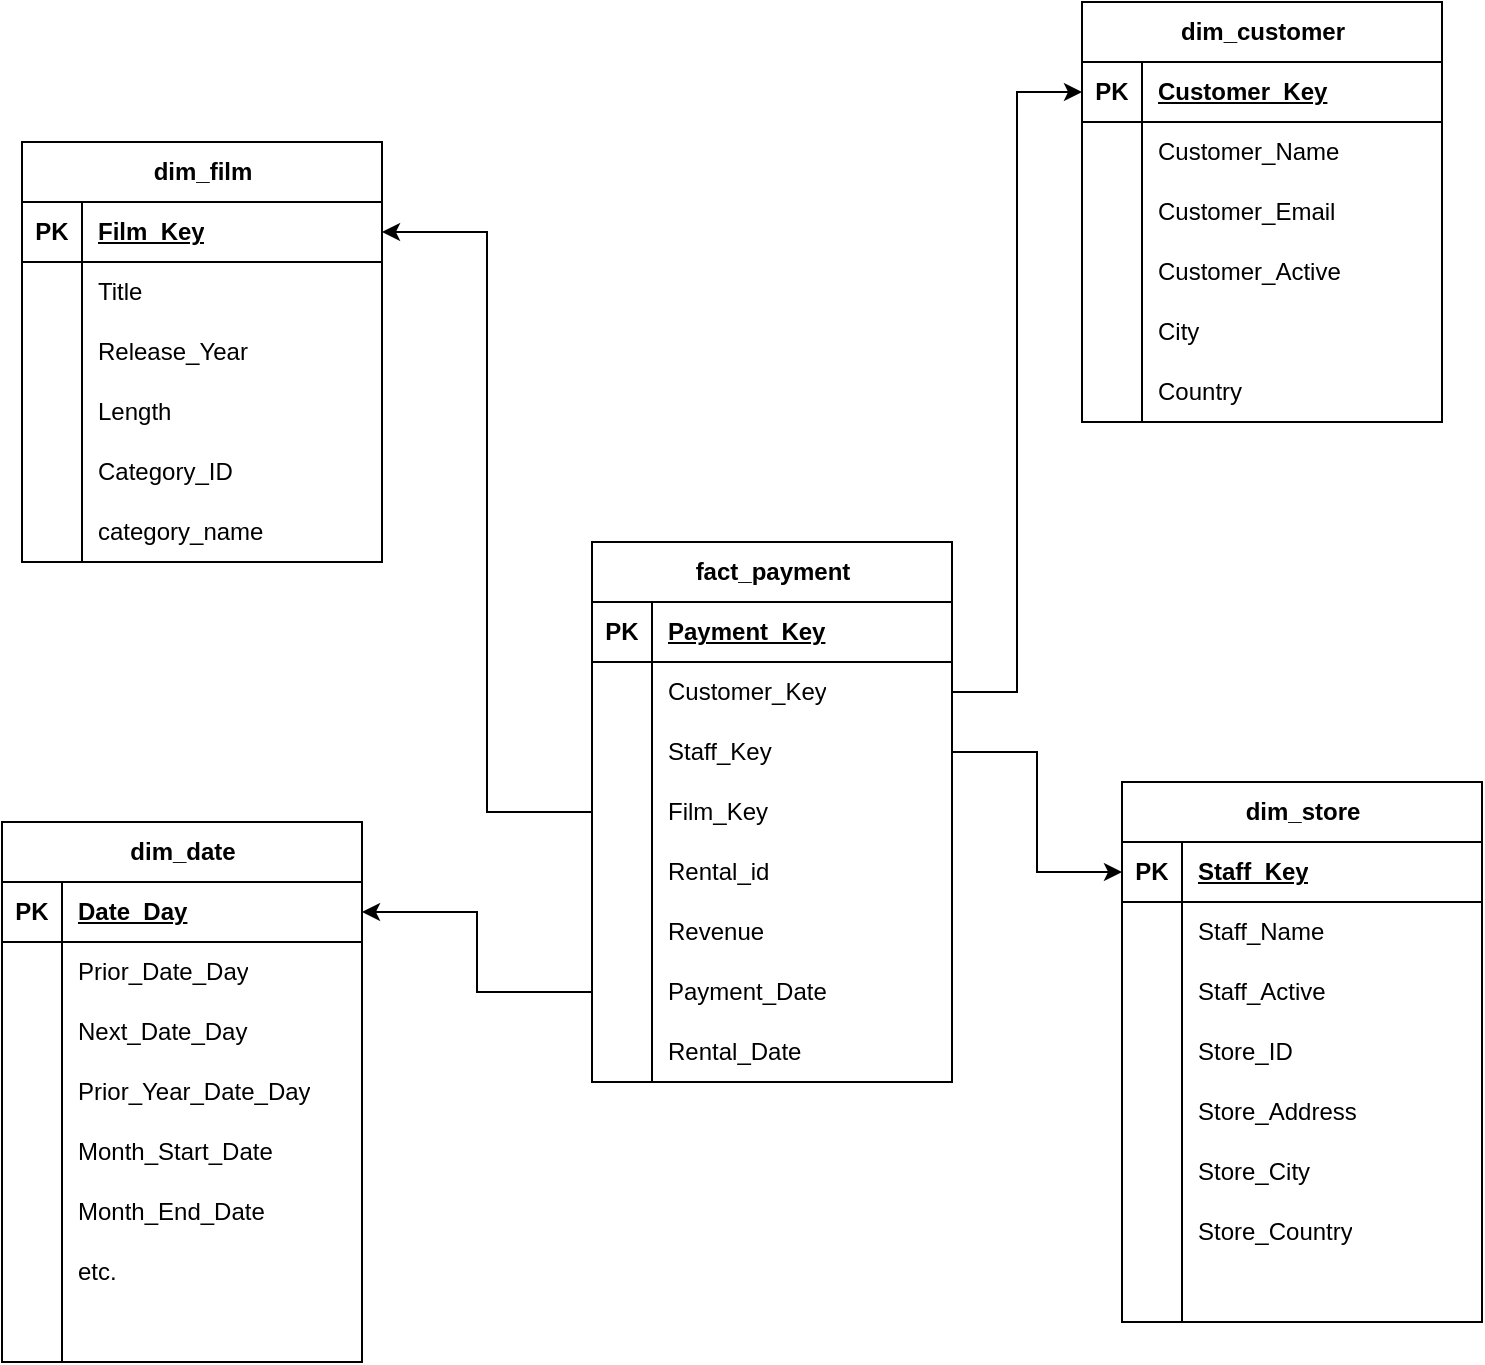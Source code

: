 <mxfile version="24.8.6">
  <diagram name="Page-1" id="2LpOvpXbAjsGRUGgtBbf">
    <mxGraphModel dx="786" dy="501" grid="1" gridSize="10" guides="1" tooltips="1" connect="1" arrows="1" fold="1" page="1" pageScale="1" pageWidth="1169" pageHeight="1654" math="0" shadow="0">
      <root>
        <mxCell id="0" />
        <mxCell id="1" parent="0" />
        <mxCell id="R_83qAhVYGT_wHo8-JZj-1" value="fact_payment" style="shape=table;startSize=30;container=1;collapsible=1;childLayout=tableLayout;fixedRows=1;rowLines=0;fontStyle=1;align=center;resizeLast=1;html=1;" parent="1" vertex="1">
          <mxGeometry x="335" y="300" width="180" height="270" as="geometry" />
        </mxCell>
        <mxCell id="R_83qAhVYGT_wHo8-JZj-2" value="" style="shape=tableRow;horizontal=0;startSize=0;swimlaneHead=0;swimlaneBody=0;fillColor=none;collapsible=0;dropTarget=0;points=[[0,0.5],[1,0.5]];portConstraint=eastwest;top=0;left=0;right=0;bottom=1;" parent="R_83qAhVYGT_wHo8-JZj-1" vertex="1">
          <mxGeometry y="30" width="180" height="30" as="geometry" />
        </mxCell>
        <mxCell id="R_83qAhVYGT_wHo8-JZj-3" value="PK" style="shape=partialRectangle;connectable=0;fillColor=none;top=0;left=0;bottom=0;right=0;fontStyle=1;overflow=hidden;whiteSpace=wrap;html=1;" parent="R_83qAhVYGT_wHo8-JZj-2" vertex="1">
          <mxGeometry width="30" height="30" as="geometry">
            <mxRectangle width="30" height="30" as="alternateBounds" />
          </mxGeometry>
        </mxCell>
        <mxCell id="R_83qAhVYGT_wHo8-JZj-4" value="Payment_Key" style="shape=partialRectangle;connectable=0;fillColor=none;top=0;left=0;bottom=0;right=0;align=left;spacingLeft=6;fontStyle=5;overflow=hidden;whiteSpace=wrap;html=1;" parent="R_83qAhVYGT_wHo8-JZj-2" vertex="1">
          <mxGeometry x="30" width="150" height="30" as="geometry">
            <mxRectangle width="150" height="30" as="alternateBounds" />
          </mxGeometry>
        </mxCell>
        <mxCell id="R_83qAhVYGT_wHo8-JZj-5" value="" style="shape=tableRow;horizontal=0;startSize=0;swimlaneHead=0;swimlaneBody=0;fillColor=none;collapsible=0;dropTarget=0;points=[[0,0.5],[1,0.5]];portConstraint=eastwest;top=0;left=0;right=0;bottom=0;" parent="R_83qAhVYGT_wHo8-JZj-1" vertex="1">
          <mxGeometry y="60" width="180" height="30" as="geometry" />
        </mxCell>
        <mxCell id="R_83qAhVYGT_wHo8-JZj-6" value="" style="shape=partialRectangle;connectable=0;fillColor=none;top=0;left=0;bottom=0;right=0;editable=1;overflow=hidden;whiteSpace=wrap;html=1;" parent="R_83qAhVYGT_wHo8-JZj-5" vertex="1">
          <mxGeometry width="30" height="30" as="geometry">
            <mxRectangle width="30" height="30" as="alternateBounds" />
          </mxGeometry>
        </mxCell>
        <mxCell id="R_83qAhVYGT_wHo8-JZj-7" value="Customer_Key" style="shape=partialRectangle;connectable=0;fillColor=none;top=0;left=0;bottom=0;right=0;align=left;spacingLeft=6;overflow=hidden;whiteSpace=wrap;html=1;" parent="R_83qAhVYGT_wHo8-JZj-5" vertex="1">
          <mxGeometry x="30" width="150" height="30" as="geometry">
            <mxRectangle width="150" height="30" as="alternateBounds" />
          </mxGeometry>
        </mxCell>
        <mxCell id="R_83qAhVYGT_wHo8-JZj-8" value="" style="shape=tableRow;horizontal=0;startSize=0;swimlaneHead=0;swimlaneBody=0;fillColor=none;collapsible=0;dropTarget=0;points=[[0,0.5],[1,0.5]];portConstraint=eastwest;top=0;left=0;right=0;bottom=0;" parent="R_83qAhVYGT_wHo8-JZj-1" vertex="1">
          <mxGeometry y="90" width="180" height="30" as="geometry" />
        </mxCell>
        <mxCell id="R_83qAhVYGT_wHo8-JZj-9" value="" style="shape=partialRectangle;connectable=0;fillColor=none;top=0;left=0;bottom=0;right=0;editable=1;overflow=hidden;whiteSpace=wrap;html=1;" parent="R_83qAhVYGT_wHo8-JZj-8" vertex="1">
          <mxGeometry width="30" height="30" as="geometry">
            <mxRectangle width="30" height="30" as="alternateBounds" />
          </mxGeometry>
        </mxCell>
        <mxCell id="R_83qAhVYGT_wHo8-JZj-10" value="Staff_Key" style="shape=partialRectangle;connectable=0;fillColor=none;top=0;left=0;bottom=0;right=0;align=left;spacingLeft=6;overflow=hidden;whiteSpace=wrap;html=1;" parent="R_83qAhVYGT_wHo8-JZj-8" vertex="1">
          <mxGeometry x="30" width="150" height="30" as="geometry">
            <mxRectangle width="150" height="30" as="alternateBounds" />
          </mxGeometry>
        </mxCell>
        <mxCell id="R_83qAhVYGT_wHo8-JZj-11" value="" style="shape=tableRow;horizontal=0;startSize=0;swimlaneHead=0;swimlaneBody=0;fillColor=none;collapsible=0;dropTarget=0;points=[[0,0.5],[1,0.5]];portConstraint=eastwest;top=0;left=0;right=0;bottom=0;" parent="R_83qAhVYGT_wHo8-JZj-1" vertex="1">
          <mxGeometry y="120" width="180" height="30" as="geometry" />
        </mxCell>
        <mxCell id="R_83qAhVYGT_wHo8-JZj-12" value="" style="shape=partialRectangle;connectable=0;fillColor=none;top=0;left=0;bottom=0;right=0;editable=1;overflow=hidden;whiteSpace=wrap;html=1;" parent="R_83qAhVYGT_wHo8-JZj-11" vertex="1">
          <mxGeometry width="30" height="30" as="geometry">
            <mxRectangle width="30" height="30" as="alternateBounds" />
          </mxGeometry>
        </mxCell>
        <mxCell id="R_83qAhVYGT_wHo8-JZj-13" value="Film_Key" style="shape=partialRectangle;connectable=0;fillColor=none;top=0;left=0;bottom=0;right=0;align=left;spacingLeft=6;overflow=hidden;whiteSpace=wrap;html=1;" parent="R_83qAhVYGT_wHo8-JZj-11" vertex="1">
          <mxGeometry x="30" width="150" height="30" as="geometry">
            <mxRectangle width="150" height="30" as="alternateBounds" />
          </mxGeometry>
        </mxCell>
        <mxCell id="R_83qAhVYGT_wHo8-JZj-27" style="shape=tableRow;horizontal=0;startSize=0;swimlaneHead=0;swimlaneBody=0;fillColor=none;collapsible=0;dropTarget=0;points=[[0,0.5],[1,0.5]];portConstraint=eastwest;top=0;left=0;right=0;bottom=0;" parent="R_83qAhVYGT_wHo8-JZj-1" vertex="1">
          <mxGeometry y="150" width="180" height="30" as="geometry" />
        </mxCell>
        <mxCell id="R_83qAhVYGT_wHo8-JZj-28" style="shape=partialRectangle;connectable=0;fillColor=none;top=0;left=0;bottom=0;right=0;editable=1;overflow=hidden;whiteSpace=wrap;html=1;" parent="R_83qAhVYGT_wHo8-JZj-27" vertex="1">
          <mxGeometry width="30" height="30" as="geometry">
            <mxRectangle width="30" height="30" as="alternateBounds" />
          </mxGeometry>
        </mxCell>
        <mxCell id="R_83qAhVYGT_wHo8-JZj-29" value="Rental_id" style="shape=partialRectangle;connectable=0;fillColor=none;top=0;left=0;bottom=0;right=0;align=left;spacingLeft=6;overflow=hidden;whiteSpace=wrap;html=1;" parent="R_83qAhVYGT_wHo8-JZj-27" vertex="1">
          <mxGeometry x="30" width="150" height="30" as="geometry">
            <mxRectangle width="150" height="30" as="alternateBounds" />
          </mxGeometry>
        </mxCell>
        <mxCell id="R_83qAhVYGT_wHo8-JZj-24" style="shape=tableRow;horizontal=0;startSize=0;swimlaneHead=0;swimlaneBody=0;fillColor=none;collapsible=0;dropTarget=0;points=[[0,0.5],[1,0.5]];portConstraint=eastwest;top=0;left=0;right=0;bottom=0;" parent="R_83qAhVYGT_wHo8-JZj-1" vertex="1">
          <mxGeometry y="180" width="180" height="30" as="geometry" />
        </mxCell>
        <mxCell id="R_83qAhVYGT_wHo8-JZj-25" style="shape=partialRectangle;connectable=0;fillColor=none;top=0;left=0;bottom=0;right=0;editable=1;overflow=hidden;whiteSpace=wrap;html=1;" parent="R_83qAhVYGT_wHo8-JZj-24" vertex="1">
          <mxGeometry width="30" height="30" as="geometry">
            <mxRectangle width="30" height="30" as="alternateBounds" />
          </mxGeometry>
        </mxCell>
        <mxCell id="R_83qAhVYGT_wHo8-JZj-26" value="Revenue" style="shape=partialRectangle;connectable=0;fillColor=none;top=0;left=0;bottom=0;right=0;align=left;spacingLeft=6;overflow=hidden;whiteSpace=wrap;html=1;" parent="R_83qAhVYGT_wHo8-JZj-24" vertex="1">
          <mxGeometry x="30" width="150" height="30" as="geometry">
            <mxRectangle width="150" height="30" as="alternateBounds" />
          </mxGeometry>
        </mxCell>
        <mxCell id="R_83qAhVYGT_wHo8-JZj-21" style="shape=tableRow;horizontal=0;startSize=0;swimlaneHead=0;swimlaneBody=0;fillColor=none;collapsible=0;dropTarget=0;points=[[0,0.5],[1,0.5]];portConstraint=eastwest;top=0;left=0;right=0;bottom=0;" parent="R_83qAhVYGT_wHo8-JZj-1" vertex="1">
          <mxGeometry y="210" width="180" height="30" as="geometry" />
        </mxCell>
        <mxCell id="R_83qAhVYGT_wHo8-JZj-22" style="shape=partialRectangle;connectable=0;fillColor=none;top=0;left=0;bottom=0;right=0;editable=1;overflow=hidden;whiteSpace=wrap;html=1;" parent="R_83qAhVYGT_wHo8-JZj-21" vertex="1">
          <mxGeometry width="30" height="30" as="geometry">
            <mxRectangle width="30" height="30" as="alternateBounds" />
          </mxGeometry>
        </mxCell>
        <mxCell id="R_83qAhVYGT_wHo8-JZj-23" value="Payment_Date" style="shape=partialRectangle;connectable=0;fillColor=none;top=0;left=0;bottom=0;right=0;align=left;spacingLeft=6;overflow=hidden;whiteSpace=wrap;html=1;" parent="R_83qAhVYGT_wHo8-JZj-21" vertex="1">
          <mxGeometry x="30" width="150" height="30" as="geometry">
            <mxRectangle width="150" height="30" as="alternateBounds" />
          </mxGeometry>
        </mxCell>
        <mxCell id="R_83qAhVYGT_wHo8-JZj-18" style="shape=tableRow;horizontal=0;startSize=0;swimlaneHead=0;swimlaneBody=0;fillColor=none;collapsible=0;dropTarget=0;points=[[0,0.5],[1,0.5]];portConstraint=eastwest;top=0;left=0;right=0;bottom=0;" parent="R_83qAhVYGT_wHo8-JZj-1" vertex="1">
          <mxGeometry y="240" width="180" height="30" as="geometry" />
        </mxCell>
        <mxCell id="R_83qAhVYGT_wHo8-JZj-19" style="shape=partialRectangle;connectable=0;fillColor=none;top=0;left=0;bottom=0;right=0;editable=1;overflow=hidden;whiteSpace=wrap;html=1;" parent="R_83qAhVYGT_wHo8-JZj-18" vertex="1">
          <mxGeometry width="30" height="30" as="geometry">
            <mxRectangle width="30" height="30" as="alternateBounds" />
          </mxGeometry>
        </mxCell>
        <mxCell id="R_83qAhVYGT_wHo8-JZj-20" value="Rental_Date" style="shape=partialRectangle;connectable=0;fillColor=none;top=0;left=0;bottom=0;right=0;align=left;spacingLeft=6;overflow=hidden;whiteSpace=wrap;html=1;" parent="R_83qAhVYGT_wHo8-JZj-18" vertex="1">
          <mxGeometry x="30" width="150" height="30" as="geometry">
            <mxRectangle width="150" height="30" as="alternateBounds" />
          </mxGeometry>
        </mxCell>
        <mxCell id="R_83qAhVYGT_wHo8-JZj-30" value="dim_film" style="shape=table;startSize=30;container=1;collapsible=1;childLayout=tableLayout;fixedRows=1;rowLines=0;fontStyle=1;align=center;resizeLast=1;html=1;" parent="1" vertex="1">
          <mxGeometry x="50" y="100" width="180" height="210" as="geometry" />
        </mxCell>
        <mxCell id="R_83qAhVYGT_wHo8-JZj-31" value="" style="shape=tableRow;horizontal=0;startSize=0;swimlaneHead=0;swimlaneBody=0;fillColor=none;collapsible=0;dropTarget=0;points=[[0,0.5],[1,0.5]];portConstraint=eastwest;top=0;left=0;right=0;bottom=1;" parent="R_83qAhVYGT_wHo8-JZj-30" vertex="1">
          <mxGeometry y="30" width="180" height="30" as="geometry" />
        </mxCell>
        <mxCell id="R_83qAhVYGT_wHo8-JZj-32" value="PK" style="shape=partialRectangle;connectable=0;fillColor=none;top=0;left=0;bottom=0;right=0;fontStyle=1;overflow=hidden;whiteSpace=wrap;html=1;" parent="R_83qAhVYGT_wHo8-JZj-31" vertex="1">
          <mxGeometry width="30" height="30" as="geometry">
            <mxRectangle width="30" height="30" as="alternateBounds" />
          </mxGeometry>
        </mxCell>
        <mxCell id="R_83qAhVYGT_wHo8-JZj-33" value="Film_Key" style="shape=partialRectangle;connectable=0;fillColor=none;top=0;left=0;bottom=0;right=0;align=left;spacingLeft=6;fontStyle=5;overflow=hidden;whiteSpace=wrap;html=1;" parent="R_83qAhVYGT_wHo8-JZj-31" vertex="1">
          <mxGeometry x="30" width="150" height="30" as="geometry">
            <mxRectangle width="150" height="30" as="alternateBounds" />
          </mxGeometry>
        </mxCell>
        <mxCell id="R_83qAhVYGT_wHo8-JZj-34" value="" style="shape=tableRow;horizontal=0;startSize=0;swimlaneHead=0;swimlaneBody=0;fillColor=none;collapsible=0;dropTarget=0;points=[[0,0.5],[1,0.5]];portConstraint=eastwest;top=0;left=0;right=0;bottom=0;" parent="R_83qAhVYGT_wHo8-JZj-30" vertex="1">
          <mxGeometry y="60" width="180" height="30" as="geometry" />
        </mxCell>
        <mxCell id="R_83qAhVYGT_wHo8-JZj-35" value="" style="shape=partialRectangle;connectable=0;fillColor=none;top=0;left=0;bottom=0;right=0;editable=1;overflow=hidden;whiteSpace=wrap;html=1;" parent="R_83qAhVYGT_wHo8-JZj-34" vertex="1">
          <mxGeometry width="30" height="30" as="geometry">
            <mxRectangle width="30" height="30" as="alternateBounds" />
          </mxGeometry>
        </mxCell>
        <mxCell id="R_83qAhVYGT_wHo8-JZj-36" value="Title" style="shape=partialRectangle;connectable=0;fillColor=none;top=0;left=0;bottom=0;right=0;align=left;spacingLeft=6;overflow=hidden;whiteSpace=wrap;html=1;" parent="R_83qAhVYGT_wHo8-JZj-34" vertex="1">
          <mxGeometry x="30" width="150" height="30" as="geometry">
            <mxRectangle width="150" height="30" as="alternateBounds" />
          </mxGeometry>
        </mxCell>
        <mxCell id="R_83qAhVYGT_wHo8-JZj-37" value="" style="shape=tableRow;horizontal=0;startSize=0;swimlaneHead=0;swimlaneBody=0;fillColor=none;collapsible=0;dropTarget=0;points=[[0,0.5],[1,0.5]];portConstraint=eastwest;top=0;left=0;right=0;bottom=0;" parent="R_83qAhVYGT_wHo8-JZj-30" vertex="1">
          <mxGeometry y="90" width="180" height="30" as="geometry" />
        </mxCell>
        <mxCell id="R_83qAhVYGT_wHo8-JZj-38" value="" style="shape=partialRectangle;connectable=0;fillColor=none;top=0;left=0;bottom=0;right=0;editable=1;overflow=hidden;whiteSpace=wrap;html=1;" parent="R_83qAhVYGT_wHo8-JZj-37" vertex="1">
          <mxGeometry width="30" height="30" as="geometry">
            <mxRectangle width="30" height="30" as="alternateBounds" />
          </mxGeometry>
        </mxCell>
        <mxCell id="R_83qAhVYGT_wHo8-JZj-39" value="Release_Year" style="shape=partialRectangle;connectable=0;fillColor=none;top=0;left=0;bottom=0;right=0;align=left;spacingLeft=6;overflow=hidden;whiteSpace=wrap;html=1;" parent="R_83qAhVYGT_wHo8-JZj-37" vertex="1">
          <mxGeometry x="30" width="150" height="30" as="geometry">
            <mxRectangle width="150" height="30" as="alternateBounds" />
          </mxGeometry>
        </mxCell>
        <mxCell id="R_83qAhVYGT_wHo8-JZj-40" value="" style="shape=tableRow;horizontal=0;startSize=0;swimlaneHead=0;swimlaneBody=0;fillColor=none;collapsible=0;dropTarget=0;points=[[0,0.5],[1,0.5]];portConstraint=eastwest;top=0;left=0;right=0;bottom=0;" parent="R_83qAhVYGT_wHo8-JZj-30" vertex="1">
          <mxGeometry y="120" width="180" height="30" as="geometry" />
        </mxCell>
        <mxCell id="R_83qAhVYGT_wHo8-JZj-41" value="" style="shape=partialRectangle;connectable=0;fillColor=none;top=0;left=0;bottom=0;right=0;editable=1;overflow=hidden;whiteSpace=wrap;html=1;" parent="R_83qAhVYGT_wHo8-JZj-40" vertex="1">
          <mxGeometry width="30" height="30" as="geometry">
            <mxRectangle width="30" height="30" as="alternateBounds" />
          </mxGeometry>
        </mxCell>
        <mxCell id="R_83qAhVYGT_wHo8-JZj-42" value="Length" style="shape=partialRectangle;connectable=0;fillColor=none;top=0;left=0;bottom=0;right=0;align=left;spacingLeft=6;overflow=hidden;whiteSpace=wrap;html=1;" parent="R_83qAhVYGT_wHo8-JZj-40" vertex="1">
          <mxGeometry x="30" width="150" height="30" as="geometry">
            <mxRectangle width="150" height="30" as="alternateBounds" />
          </mxGeometry>
        </mxCell>
        <mxCell id="R_83qAhVYGT_wHo8-JZj-43" style="shape=tableRow;horizontal=0;startSize=0;swimlaneHead=0;swimlaneBody=0;fillColor=none;collapsible=0;dropTarget=0;points=[[0,0.5],[1,0.5]];portConstraint=eastwest;top=0;left=0;right=0;bottom=0;" parent="R_83qAhVYGT_wHo8-JZj-30" vertex="1">
          <mxGeometry y="150" width="180" height="30" as="geometry" />
        </mxCell>
        <mxCell id="R_83qAhVYGT_wHo8-JZj-44" style="shape=partialRectangle;connectable=0;fillColor=none;top=0;left=0;bottom=0;right=0;editable=1;overflow=hidden;whiteSpace=wrap;html=1;" parent="R_83qAhVYGT_wHo8-JZj-43" vertex="1">
          <mxGeometry width="30" height="30" as="geometry">
            <mxRectangle width="30" height="30" as="alternateBounds" />
          </mxGeometry>
        </mxCell>
        <mxCell id="R_83qAhVYGT_wHo8-JZj-45" value="Category_ID" style="shape=partialRectangle;connectable=0;fillColor=none;top=0;left=0;bottom=0;right=0;align=left;spacingLeft=6;overflow=hidden;whiteSpace=wrap;html=1;" parent="R_83qAhVYGT_wHo8-JZj-43" vertex="1">
          <mxGeometry x="30" width="150" height="30" as="geometry">
            <mxRectangle width="150" height="30" as="alternateBounds" />
          </mxGeometry>
        </mxCell>
        <mxCell id="R_83qAhVYGT_wHo8-JZj-46" style="shape=tableRow;horizontal=0;startSize=0;swimlaneHead=0;swimlaneBody=0;fillColor=none;collapsible=0;dropTarget=0;points=[[0,0.5],[1,0.5]];portConstraint=eastwest;top=0;left=0;right=0;bottom=0;" parent="R_83qAhVYGT_wHo8-JZj-30" vertex="1">
          <mxGeometry y="180" width="180" height="30" as="geometry" />
        </mxCell>
        <mxCell id="R_83qAhVYGT_wHo8-JZj-47" style="shape=partialRectangle;connectable=0;fillColor=none;top=0;left=0;bottom=0;right=0;editable=1;overflow=hidden;whiteSpace=wrap;html=1;" parent="R_83qAhVYGT_wHo8-JZj-46" vertex="1">
          <mxGeometry width="30" height="30" as="geometry">
            <mxRectangle width="30" height="30" as="alternateBounds" />
          </mxGeometry>
        </mxCell>
        <mxCell id="R_83qAhVYGT_wHo8-JZj-48" value="category_name" style="shape=partialRectangle;connectable=0;fillColor=none;top=0;left=0;bottom=0;right=0;align=left;spacingLeft=6;overflow=hidden;whiteSpace=wrap;html=1;" parent="R_83qAhVYGT_wHo8-JZj-46" vertex="1">
          <mxGeometry x="30" width="150" height="30" as="geometry">
            <mxRectangle width="150" height="30" as="alternateBounds" />
          </mxGeometry>
        </mxCell>
        <mxCell id="R_83qAhVYGT_wHo8-JZj-56" style="edgeStyle=orthogonalEdgeStyle;rounded=0;orthogonalLoop=1;jettySize=auto;html=1;exitX=0;exitY=0.5;exitDx=0;exitDy=0;entryX=1;entryY=0.5;entryDx=0;entryDy=0;" parent="1" source="R_83qAhVYGT_wHo8-JZj-11" target="R_83qAhVYGT_wHo8-JZj-31" edge="1">
          <mxGeometry relative="1" as="geometry" />
        </mxCell>
        <mxCell id="R_83qAhVYGT_wHo8-JZj-57" value="dim_customer" style="shape=table;startSize=30;container=1;collapsible=1;childLayout=tableLayout;fixedRows=1;rowLines=0;fontStyle=1;align=center;resizeLast=1;html=1;" parent="1" vertex="1">
          <mxGeometry x="580" y="30" width="180" height="210" as="geometry" />
        </mxCell>
        <mxCell id="R_83qAhVYGT_wHo8-JZj-58" value="" style="shape=tableRow;horizontal=0;startSize=0;swimlaneHead=0;swimlaneBody=0;fillColor=none;collapsible=0;dropTarget=0;points=[[0,0.5],[1,0.5]];portConstraint=eastwest;top=0;left=0;right=0;bottom=1;" parent="R_83qAhVYGT_wHo8-JZj-57" vertex="1">
          <mxGeometry y="30" width="180" height="30" as="geometry" />
        </mxCell>
        <mxCell id="R_83qAhVYGT_wHo8-JZj-59" value="PK" style="shape=partialRectangle;connectable=0;fillColor=none;top=0;left=0;bottom=0;right=0;fontStyle=1;overflow=hidden;whiteSpace=wrap;html=1;" parent="R_83qAhVYGT_wHo8-JZj-58" vertex="1">
          <mxGeometry width="30" height="30" as="geometry">
            <mxRectangle width="30" height="30" as="alternateBounds" />
          </mxGeometry>
        </mxCell>
        <mxCell id="R_83qAhVYGT_wHo8-JZj-60" value="Customer_Key" style="shape=partialRectangle;connectable=0;fillColor=none;top=0;left=0;bottom=0;right=0;align=left;spacingLeft=6;fontStyle=5;overflow=hidden;whiteSpace=wrap;html=1;" parent="R_83qAhVYGT_wHo8-JZj-58" vertex="1">
          <mxGeometry x="30" width="150" height="30" as="geometry">
            <mxRectangle width="150" height="30" as="alternateBounds" />
          </mxGeometry>
        </mxCell>
        <mxCell id="R_83qAhVYGT_wHo8-JZj-61" value="" style="shape=tableRow;horizontal=0;startSize=0;swimlaneHead=0;swimlaneBody=0;fillColor=none;collapsible=0;dropTarget=0;points=[[0,0.5],[1,0.5]];portConstraint=eastwest;top=0;left=0;right=0;bottom=0;" parent="R_83qAhVYGT_wHo8-JZj-57" vertex="1">
          <mxGeometry y="60" width="180" height="30" as="geometry" />
        </mxCell>
        <mxCell id="R_83qAhVYGT_wHo8-JZj-62" value="" style="shape=partialRectangle;connectable=0;fillColor=none;top=0;left=0;bottom=0;right=0;editable=1;overflow=hidden;whiteSpace=wrap;html=1;" parent="R_83qAhVYGT_wHo8-JZj-61" vertex="1">
          <mxGeometry width="30" height="30" as="geometry">
            <mxRectangle width="30" height="30" as="alternateBounds" />
          </mxGeometry>
        </mxCell>
        <mxCell id="R_83qAhVYGT_wHo8-JZj-63" value="Customer_Name" style="shape=partialRectangle;connectable=0;fillColor=none;top=0;left=0;bottom=0;right=0;align=left;spacingLeft=6;overflow=hidden;whiteSpace=wrap;html=1;" parent="R_83qAhVYGT_wHo8-JZj-61" vertex="1">
          <mxGeometry x="30" width="150" height="30" as="geometry">
            <mxRectangle width="150" height="30" as="alternateBounds" />
          </mxGeometry>
        </mxCell>
        <mxCell id="R_83qAhVYGT_wHo8-JZj-64" value="" style="shape=tableRow;horizontal=0;startSize=0;swimlaneHead=0;swimlaneBody=0;fillColor=none;collapsible=0;dropTarget=0;points=[[0,0.5],[1,0.5]];portConstraint=eastwest;top=0;left=0;right=0;bottom=0;" parent="R_83qAhVYGT_wHo8-JZj-57" vertex="1">
          <mxGeometry y="90" width="180" height="30" as="geometry" />
        </mxCell>
        <mxCell id="R_83qAhVYGT_wHo8-JZj-65" value="" style="shape=partialRectangle;connectable=0;fillColor=none;top=0;left=0;bottom=0;right=0;editable=1;overflow=hidden;whiteSpace=wrap;html=1;" parent="R_83qAhVYGT_wHo8-JZj-64" vertex="1">
          <mxGeometry width="30" height="30" as="geometry">
            <mxRectangle width="30" height="30" as="alternateBounds" />
          </mxGeometry>
        </mxCell>
        <mxCell id="R_83qAhVYGT_wHo8-JZj-66" value="Customer_Email" style="shape=partialRectangle;connectable=0;fillColor=none;top=0;left=0;bottom=0;right=0;align=left;spacingLeft=6;overflow=hidden;whiteSpace=wrap;html=1;" parent="R_83qAhVYGT_wHo8-JZj-64" vertex="1">
          <mxGeometry x="30" width="150" height="30" as="geometry">
            <mxRectangle width="150" height="30" as="alternateBounds" />
          </mxGeometry>
        </mxCell>
        <mxCell id="R_83qAhVYGT_wHo8-JZj-67" value="" style="shape=tableRow;horizontal=0;startSize=0;swimlaneHead=0;swimlaneBody=0;fillColor=none;collapsible=0;dropTarget=0;points=[[0,0.5],[1,0.5]];portConstraint=eastwest;top=0;left=0;right=0;bottom=0;" parent="R_83qAhVYGT_wHo8-JZj-57" vertex="1">
          <mxGeometry y="120" width="180" height="30" as="geometry" />
        </mxCell>
        <mxCell id="R_83qAhVYGT_wHo8-JZj-68" value="" style="shape=partialRectangle;connectable=0;fillColor=none;top=0;left=0;bottom=0;right=0;editable=1;overflow=hidden;whiteSpace=wrap;html=1;" parent="R_83qAhVYGT_wHo8-JZj-67" vertex="1">
          <mxGeometry width="30" height="30" as="geometry">
            <mxRectangle width="30" height="30" as="alternateBounds" />
          </mxGeometry>
        </mxCell>
        <mxCell id="R_83qAhVYGT_wHo8-JZj-69" value="Customer_Active" style="shape=partialRectangle;connectable=0;fillColor=none;top=0;left=0;bottom=0;right=0;align=left;spacingLeft=6;overflow=hidden;whiteSpace=wrap;html=1;" parent="R_83qAhVYGT_wHo8-JZj-67" vertex="1">
          <mxGeometry x="30" width="150" height="30" as="geometry">
            <mxRectangle width="150" height="30" as="alternateBounds" />
          </mxGeometry>
        </mxCell>
        <mxCell id="R_83qAhVYGT_wHo8-JZj-70" style="shape=tableRow;horizontal=0;startSize=0;swimlaneHead=0;swimlaneBody=0;fillColor=none;collapsible=0;dropTarget=0;points=[[0,0.5],[1,0.5]];portConstraint=eastwest;top=0;left=0;right=0;bottom=0;" parent="R_83qAhVYGT_wHo8-JZj-57" vertex="1">
          <mxGeometry y="150" width="180" height="30" as="geometry" />
        </mxCell>
        <mxCell id="R_83qAhVYGT_wHo8-JZj-71" style="shape=partialRectangle;connectable=0;fillColor=none;top=0;left=0;bottom=0;right=0;editable=1;overflow=hidden;whiteSpace=wrap;html=1;" parent="R_83qAhVYGT_wHo8-JZj-70" vertex="1">
          <mxGeometry width="30" height="30" as="geometry">
            <mxRectangle width="30" height="30" as="alternateBounds" />
          </mxGeometry>
        </mxCell>
        <mxCell id="R_83qAhVYGT_wHo8-JZj-72" value="City" style="shape=partialRectangle;connectable=0;fillColor=none;top=0;left=0;bottom=0;right=0;align=left;spacingLeft=6;overflow=hidden;whiteSpace=wrap;html=1;" parent="R_83qAhVYGT_wHo8-JZj-70" vertex="1">
          <mxGeometry x="30" width="150" height="30" as="geometry">
            <mxRectangle width="150" height="30" as="alternateBounds" />
          </mxGeometry>
        </mxCell>
        <mxCell id="R_83qAhVYGT_wHo8-JZj-73" style="shape=tableRow;horizontal=0;startSize=0;swimlaneHead=0;swimlaneBody=0;fillColor=none;collapsible=0;dropTarget=0;points=[[0,0.5],[1,0.5]];portConstraint=eastwest;top=0;left=0;right=0;bottom=0;" parent="R_83qAhVYGT_wHo8-JZj-57" vertex="1">
          <mxGeometry y="180" width="180" height="30" as="geometry" />
        </mxCell>
        <mxCell id="R_83qAhVYGT_wHo8-JZj-74" style="shape=partialRectangle;connectable=0;fillColor=none;top=0;left=0;bottom=0;right=0;editable=1;overflow=hidden;whiteSpace=wrap;html=1;" parent="R_83qAhVYGT_wHo8-JZj-73" vertex="1">
          <mxGeometry width="30" height="30" as="geometry">
            <mxRectangle width="30" height="30" as="alternateBounds" />
          </mxGeometry>
        </mxCell>
        <mxCell id="R_83qAhVYGT_wHo8-JZj-75" value="Country" style="shape=partialRectangle;connectable=0;fillColor=none;top=0;left=0;bottom=0;right=0;align=left;spacingLeft=6;overflow=hidden;whiteSpace=wrap;html=1;" parent="R_83qAhVYGT_wHo8-JZj-73" vertex="1">
          <mxGeometry x="30" width="150" height="30" as="geometry">
            <mxRectangle width="150" height="30" as="alternateBounds" />
          </mxGeometry>
        </mxCell>
        <mxCell id="R_83qAhVYGT_wHo8-JZj-82" style="edgeStyle=orthogonalEdgeStyle;rounded=0;orthogonalLoop=1;jettySize=auto;html=1;exitX=1;exitY=0.5;exitDx=0;exitDy=0;entryX=0;entryY=0.5;entryDx=0;entryDy=0;" parent="1" source="R_83qAhVYGT_wHo8-JZj-5" target="R_83qAhVYGT_wHo8-JZj-58" edge="1">
          <mxGeometry relative="1" as="geometry" />
        </mxCell>
        <mxCell id="R_83qAhVYGT_wHo8-JZj-83" value="dim_store" style="shape=table;startSize=30;container=1;collapsible=1;childLayout=tableLayout;fixedRows=1;rowLines=0;fontStyle=1;align=center;resizeLast=1;html=1;" parent="1" vertex="1">
          <mxGeometry x="600" y="420" width="180" height="270" as="geometry" />
        </mxCell>
        <mxCell id="R_83qAhVYGT_wHo8-JZj-84" value="" style="shape=tableRow;horizontal=0;startSize=0;swimlaneHead=0;swimlaneBody=0;fillColor=none;collapsible=0;dropTarget=0;points=[[0,0.5],[1,0.5]];portConstraint=eastwest;top=0;left=0;right=0;bottom=1;" parent="R_83qAhVYGT_wHo8-JZj-83" vertex="1">
          <mxGeometry y="30" width="180" height="30" as="geometry" />
        </mxCell>
        <mxCell id="R_83qAhVYGT_wHo8-JZj-85" value="PK" style="shape=partialRectangle;connectable=0;fillColor=none;top=0;left=0;bottom=0;right=0;fontStyle=1;overflow=hidden;whiteSpace=wrap;html=1;" parent="R_83qAhVYGT_wHo8-JZj-84" vertex="1">
          <mxGeometry width="30" height="30" as="geometry">
            <mxRectangle width="30" height="30" as="alternateBounds" />
          </mxGeometry>
        </mxCell>
        <mxCell id="R_83qAhVYGT_wHo8-JZj-86" value="Staff_Key" style="shape=partialRectangle;connectable=0;fillColor=none;top=0;left=0;bottom=0;right=0;align=left;spacingLeft=6;fontStyle=5;overflow=hidden;whiteSpace=wrap;html=1;" parent="R_83qAhVYGT_wHo8-JZj-84" vertex="1">
          <mxGeometry x="30" width="150" height="30" as="geometry">
            <mxRectangle width="150" height="30" as="alternateBounds" />
          </mxGeometry>
        </mxCell>
        <mxCell id="R_83qAhVYGT_wHo8-JZj-87" value="" style="shape=tableRow;horizontal=0;startSize=0;swimlaneHead=0;swimlaneBody=0;fillColor=none;collapsible=0;dropTarget=0;points=[[0,0.5],[1,0.5]];portConstraint=eastwest;top=0;left=0;right=0;bottom=0;" parent="R_83qAhVYGT_wHo8-JZj-83" vertex="1">
          <mxGeometry y="60" width="180" height="30" as="geometry" />
        </mxCell>
        <mxCell id="R_83qAhVYGT_wHo8-JZj-88" value="" style="shape=partialRectangle;connectable=0;fillColor=none;top=0;left=0;bottom=0;right=0;editable=1;overflow=hidden;whiteSpace=wrap;html=1;" parent="R_83qAhVYGT_wHo8-JZj-87" vertex="1">
          <mxGeometry width="30" height="30" as="geometry">
            <mxRectangle width="30" height="30" as="alternateBounds" />
          </mxGeometry>
        </mxCell>
        <mxCell id="R_83qAhVYGT_wHo8-JZj-89" value="Staff_Name" style="shape=partialRectangle;connectable=0;fillColor=none;top=0;left=0;bottom=0;right=0;align=left;spacingLeft=6;overflow=hidden;whiteSpace=wrap;html=1;" parent="R_83qAhVYGT_wHo8-JZj-87" vertex="1">
          <mxGeometry x="30" width="150" height="30" as="geometry">
            <mxRectangle width="150" height="30" as="alternateBounds" />
          </mxGeometry>
        </mxCell>
        <mxCell id="R_83qAhVYGT_wHo8-JZj-90" value="" style="shape=tableRow;horizontal=0;startSize=0;swimlaneHead=0;swimlaneBody=0;fillColor=none;collapsible=0;dropTarget=0;points=[[0,0.5],[1,0.5]];portConstraint=eastwest;top=0;left=0;right=0;bottom=0;" parent="R_83qAhVYGT_wHo8-JZj-83" vertex="1">
          <mxGeometry y="90" width="180" height="30" as="geometry" />
        </mxCell>
        <mxCell id="R_83qAhVYGT_wHo8-JZj-91" value="" style="shape=partialRectangle;connectable=0;fillColor=none;top=0;left=0;bottom=0;right=0;editable=1;overflow=hidden;whiteSpace=wrap;html=1;" parent="R_83qAhVYGT_wHo8-JZj-90" vertex="1">
          <mxGeometry width="30" height="30" as="geometry">
            <mxRectangle width="30" height="30" as="alternateBounds" />
          </mxGeometry>
        </mxCell>
        <mxCell id="R_83qAhVYGT_wHo8-JZj-92" value="Staff_Active" style="shape=partialRectangle;connectable=0;fillColor=none;top=0;left=0;bottom=0;right=0;align=left;spacingLeft=6;overflow=hidden;whiteSpace=wrap;html=1;" parent="R_83qAhVYGT_wHo8-JZj-90" vertex="1">
          <mxGeometry x="30" width="150" height="30" as="geometry">
            <mxRectangle width="150" height="30" as="alternateBounds" />
          </mxGeometry>
        </mxCell>
        <mxCell id="R_83qAhVYGT_wHo8-JZj-93" value="" style="shape=tableRow;horizontal=0;startSize=0;swimlaneHead=0;swimlaneBody=0;fillColor=none;collapsible=0;dropTarget=0;points=[[0,0.5],[1,0.5]];portConstraint=eastwest;top=0;left=0;right=0;bottom=0;" parent="R_83qAhVYGT_wHo8-JZj-83" vertex="1">
          <mxGeometry y="120" width="180" height="30" as="geometry" />
        </mxCell>
        <mxCell id="R_83qAhVYGT_wHo8-JZj-94" value="" style="shape=partialRectangle;connectable=0;fillColor=none;top=0;left=0;bottom=0;right=0;editable=1;overflow=hidden;whiteSpace=wrap;html=1;" parent="R_83qAhVYGT_wHo8-JZj-93" vertex="1">
          <mxGeometry width="30" height="30" as="geometry">
            <mxRectangle width="30" height="30" as="alternateBounds" />
          </mxGeometry>
        </mxCell>
        <mxCell id="R_83qAhVYGT_wHo8-JZj-95" value="Store_ID" style="shape=partialRectangle;connectable=0;fillColor=none;top=0;left=0;bottom=0;right=0;align=left;spacingLeft=6;overflow=hidden;whiteSpace=wrap;html=1;" parent="R_83qAhVYGT_wHo8-JZj-93" vertex="1">
          <mxGeometry x="30" width="150" height="30" as="geometry">
            <mxRectangle width="150" height="30" as="alternateBounds" />
          </mxGeometry>
        </mxCell>
        <mxCell id="R_83qAhVYGT_wHo8-JZj-108" style="shape=tableRow;horizontal=0;startSize=0;swimlaneHead=0;swimlaneBody=0;fillColor=none;collapsible=0;dropTarget=0;points=[[0,0.5],[1,0.5]];portConstraint=eastwest;top=0;left=0;right=0;bottom=0;" parent="R_83qAhVYGT_wHo8-JZj-83" vertex="1">
          <mxGeometry y="150" width="180" height="30" as="geometry" />
        </mxCell>
        <mxCell id="R_83qAhVYGT_wHo8-JZj-109" style="shape=partialRectangle;connectable=0;fillColor=none;top=0;left=0;bottom=0;right=0;editable=1;overflow=hidden;whiteSpace=wrap;html=1;" parent="R_83qAhVYGT_wHo8-JZj-108" vertex="1">
          <mxGeometry width="30" height="30" as="geometry">
            <mxRectangle width="30" height="30" as="alternateBounds" />
          </mxGeometry>
        </mxCell>
        <mxCell id="R_83qAhVYGT_wHo8-JZj-110" value="Store_Address" style="shape=partialRectangle;connectable=0;fillColor=none;top=0;left=0;bottom=0;right=0;align=left;spacingLeft=6;overflow=hidden;whiteSpace=wrap;html=1;" parent="R_83qAhVYGT_wHo8-JZj-108" vertex="1">
          <mxGeometry x="30" width="150" height="30" as="geometry">
            <mxRectangle width="150" height="30" as="alternateBounds" />
          </mxGeometry>
        </mxCell>
        <mxCell id="R_83qAhVYGT_wHo8-JZj-96" style="shape=tableRow;horizontal=0;startSize=0;swimlaneHead=0;swimlaneBody=0;fillColor=none;collapsible=0;dropTarget=0;points=[[0,0.5],[1,0.5]];portConstraint=eastwest;top=0;left=0;right=0;bottom=0;" parent="R_83qAhVYGT_wHo8-JZj-83" vertex="1">
          <mxGeometry y="180" width="180" height="30" as="geometry" />
        </mxCell>
        <mxCell id="R_83qAhVYGT_wHo8-JZj-97" style="shape=partialRectangle;connectable=0;fillColor=none;top=0;left=0;bottom=0;right=0;editable=1;overflow=hidden;whiteSpace=wrap;html=1;" parent="R_83qAhVYGT_wHo8-JZj-96" vertex="1">
          <mxGeometry width="30" height="30" as="geometry">
            <mxRectangle width="30" height="30" as="alternateBounds" />
          </mxGeometry>
        </mxCell>
        <mxCell id="R_83qAhVYGT_wHo8-JZj-98" value="Store_City" style="shape=partialRectangle;connectable=0;fillColor=none;top=0;left=0;bottom=0;right=0;align=left;spacingLeft=6;overflow=hidden;whiteSpace=wrap;html=1;" parent="R_83qAhVYGT_wHo8-JZj-96" vertex="1">
          <mxGeometry x="30" width="150" height="30" as="geometry">
            <mxRectangle width="150" height="30" as="alternateBounds" />
          </mxGeometry>
        </mxCell>
        <mxCell id="R_83qAhVYGT_wHo8-JZj-99" style="shape=tableRow;horizontal=0;startSize=0;swimlaneHead=0;swimlaneBody=0;fillColor=none;collapsible=0;dropTarget=0;points=[[0,0.5],[1,0.5]];portConstraint=eastwest;top=0;left=0;right=0;bottom=0;" parent="R_83qAhVYGT_wHo8-JZj-83" vertex="1">
          <mxGeometry y="210" width="180" height="30" as="geometry" />
        </mxCell>
        <mxCell id="R_83qAhVYGT_wHo8-JZj-100" style="shape=partialRectangle;connectable=0;fillColor=none;top=0;left=0;bottom=0;right=0;editable=1;overflow=hidden;whiteSpace=wrap;html=1;" parent="R_83qAhVYGT_wHo8-JZj-99" vertex="1">
          <mxGeometry width="30" height="30" as="geometry">
            <mxRectangle width="30" height="30" as="alternateBounds" />
          </mxGeometry>
        </mxCell>
        <mxCell id="R_83qAhVYGT_wHo8-JZj-101" value="Store_Country" style="shape=partialRectangle;connectable=0;fillColor=none;top=0;left=0;bottom=0;right=0;align=left;spacingLeft=6;overflow=hidden;whiteSpace=wrap;html=1;" parent="R_83qAhVYGT_wHo8-JZj-99" vertex="1">
          <mxGeometry x="30" width="150" height="30" as="geometry">
            <mxRectangle width="150" height="30" as="alternateBounds" />
          </mxGeometry>
        </mxCell>
        <mxCell id="R_83qAhVYGT_wHo8-JZj-105" style="shape=tableRow;horizontal=0;startSize=0;swimlaneHead=0;swimlaneBody=0;fillColor=none;collapsible=0;dropTarget=0;points=[[0,0.5],[1,0.5]];portConstraint=eastwest;top=0;left=0;right=0;bottom=0;" parent="R_83qAhVYGT_wHo8-JZj-83" vertex="1">
          <mxGeometry y="240" width="180" height="30" as="geometry" />
        </mxCell>
        <mxCell id="R_83qAhVYGT_wHo8-JZj-106" style="shape=partialRectangle;connectable=0;fillColor=none;top=0;left=0;bottom=0;right=0;editable=1;overflow=hidden;whiteSpace=wrap;html=1;" parent="R_83qAhVYGT_wHo8-JZj-105" vertex="1">
          <mxGeometry width="30" height="30" as="geometry">
            <mxRectangle width="30" height="30" as="alternateBounds" />
          </mxGeometry>
        </mxCell>
        <mxCell id="R_83qAhVYGT_wHo8-JZj-107" value="" style="shape=partialRectangle;connectable=0;fillColor=none;top=0;left=0;bottom=0;right=0;align=left;spacingLeft=6;overflow=hidden;whiteSpace=wrap;html=1;" parent="R_83qAhVYGT_wHo8-JZj-105" vertex="1">
          <mxGeometry x="30" width="150" height="30" as="geometry">
            <mxRectangle width="150" height="30" as="alternateBounds" />
          </mxGeometry>
        </mxCell>
        <mxCell id="R_83qAhVYGT_wHo8-JZj-111" value="dim_date" style="shape=table;startSize=30;container=1;collapsible=1;childLayout=tableLayout;fixedRows=1;rowLines=0;fontStyle=1;align=center;resizeLast=1;html=1;" parent="1" vertex="1">
          <mxGeometry x="40" y="440" width="180" height="270" as="geometry" />
        </mxCell>
        <mxCell id="R_83qAhVYGT_wHo8-JZj-112" value="" style="shape=tableRow;horizontal=0;startSize=0;swimlaneHead=0;swimlaneBody=0;fillColor=none;collapsible=0;dropTarget=0;points=[[0,0.5],[1,0.5]];portConstraint=eastwest;top=0;left=0;right=0;bottom=1;" parent="R_83qAhVYGT_wHo8-JZj-111" vertex="1">
          <mxGeometry y="30" width="180" height="30" as="geometry" />
        </mxCell>
        <mxCell id="R_83qAhVYGT_wHo8-JZj-113" value="PK" style="shape=partialRectangle;connectable=0;fillColor=none;top=0;left=0;bottom=0;right=0;fontStyle=1;overflow=hidden;whiteSpace=wrap;html=1;" parent="R_83qAhVYGT_wHo8-JZj-112" vertex="1">
          <mxGeometry width="30" height="30" as="geometry">
            <mxRectangle width="30" height="30" as="alternateBounds" />
          </mxGeometry>
        </mxCell>
        <mxCell id="R_83qAhVYGT_wHo8-JZj-114" value="Date_Day" style="shape=partialRectangle;connectable=0;fillColor=none;top=0;left=0;bottom=0;right=0;align=left;spacingLeft=6;fontStyle=5;overflow=hidden;whiteSpace=wrap;html=1;" parent="R_83qAhVYGT_wHo8-JZj-112" vertex="1">
          <mxGeometry x="30" width="150" height="30" as="geometry">
            <mxRectangle width="150" height="30" as="alternateBounds" />
          </mxGeometry>
        </mxCell>
        <mxCell id="R_83qAhVYGT_wHo8-JZj-115" value="" style="shape=tableRow;horizontal=0;startSize=0;swimlaneHead=0;swimlaneBody=0;fillColor=none;collapsible=0;dropTarget=0;points=[[0,0.5],[1,0.5]];portConstraint=eastwest;top=0;left=0;right=0;bottom=0;" parent="R_83qAhVYGT_wHo8-JZj-111" vertex="1">
          <mxGeometry y="60" width="180" height="30" as="geometry" />
        </mxCell>
        <mxCell id="R_83qAhVYGT_wHo8-JZj-116" value="" style="shape=partialRectangle;connectable=0;fillColor=none;top=0;left=0;bottom=0;right=0;editable=1;overflow=hidden;whiteSpace=wrap;html=1;" parent="R_83qAhVYGT_wHo8-JZj-115" vertex="1">
          <mxGeometry width="30" height="30" as="geometry">
            <mxRectangle width="30" height="30" as="alternateBounds" />
          </mxGeometry>
        </mxCell>
        <mxCell id="R_83qAhVYGT_wHo8-JZj-117" value="Prior_Date_Day" style="shape=partialRectangle;connectable=0;fillColor=none;top=0;left=0;bottom=0;right=0;align=left;spacingLeft=6;overflow=hidden;whiteSpace=wrap;html=1;" parent="R_83qAhVYGT_wHo8-JZj-115" vertex="1">
          <mxGeometry x="30" width="150" height="30" as="geometry">
            <mxRectangle width="150" height="30" as="alternateBounds" />
          </mxGeometry>
        </mxCell>
        <mxCell id="R_83qAhVYGT_wHo8-JZj-118" value="" style="shape=tableRow;horizontal=0;startSize=0;swimlaneHead=0;swimlaneBody=0;fillColor=none;collapsible=0;dropTarget=0;points=[[0,0.5],[1,0.5]];portConstraint=eastwest;top=0;left=0;right=0;bottom=0;" parent="R_83qAhVYGT_wHo8-JZj-111" vertex="1">
          <mxGeometry y="90" width="180" height="30" as="geometry" />
        </mxCell>
        <mxCell id="R_83qAhVYGT_wHo8-JZj-119" value="" style="shape=partialRectangle;connectable=0;fillColor=none;top=0;left=0;bottom=0;right=0;editable=1;overflow=hidden;whiteSpace=wrap;html=1;" parent="R_83qAhVYGT_wHo8-JZj-118" vertex="1">
          <mxGeometry width="30" height="30" as="geometry">
            <mxRectangle width="30" height="30" as="alternateBounds" />
          </mxGeometry>
        </mxCell>
        <mxCell id="R_83qAhVYGT_wHo8-JZj-120" value="Next_Date_Day" style="shape=partialRectangle;connectable=0;fillColor=none;top=0;left=0;bottom=0;right=0;align=left;spacingLeft=6;overflow=hidden;whiteSpace=wrap;html=1;" parent="R_83qAhVYGT_wHo8-JZj-118" vertex="1">
          <mxGeometry x="30" width="150" height="30" as="geometry">
            <mxRectangle width="150" height="30" as="alternateBounds" />
          </mxGeometry>
        </mxCell>
        <mxCell id="R_83qAhVYGT_wHo8-JZj-121" value="" style="shape=tableRow;horizontal=0;startSize=0;swimlaneHead=0;swimlaneBody=0;fillColor=none;collapsible=0;dropTarget=0;points=[[0,0.5],[1,0.5]];portConstraint=eastwest;top=0;left=0;right=0;bottom=0;" parent="R_83qAhVYGT_wHo8-JZj-111" vertex="1">
          <mxGeometry y="120" width="180" height="30" as="geometry" />
        </mxCell>
        <mxCell id="R_83qAhVYGT_wHo8-JZj-122" value="" style="shape=partialRectangle;connectable=0;fillColor=none;top=0;left=0;bottom=0;right=0;editable=1;overflow=hidden;whiteSpace=wrap;html=1;" parent="R_83qAhVYGT_wHo8-JZj-121" vertex="1">
          <mxGeometry width="30" height="30" as="geometry">
            <mxRectangle width="30" height="30" as="alternateBounds" />
          </mxGeometry>
        </mxCell>
        <mxCell id="R_83qAhVYGT_wHo8-JZj-123" value="Prior_Year_Date_Day" style="shape=partialRectangle;connectable=0;fillColor=none;top=0;left=0;bottom=0;right=0;align=left;spacingLeft=6;overflow=hidden;whiteSpace=wrap;html=1;" parent="R_83qAhVYGT_wHo8-JZj-121" vertex="1">
          <mxGeometry x="30" width="150" height="30" as="geometry">
            <mxRectangle width="150" height="30" as="alternateBounds" />
          </mxGeometry>
        </mxCell>
        <mxCell id="R_83qAhVYGT_wHo8-JZj-124" style="shape=tableRow;horizontal=0;startSize=0;swimlaneHead=0;swimlaneBody=0;fillColor=none;collapsible=0;dropTarget=0;points=[[0,0.5],[1,0.5]];portConstraint=eastwest;top=0;left=0;right=0;bottom=0;" parent="R_83qAhVYGT_wHo8-JZj-111" vertex="1">
          <mxGeometry y="150" width="180" height="30" as="geometry" />
        </mxCell>
        <mxCell id="R_83qAhVYGT_wHo8-JZj-125" style="shape=partialRectangle;connectable=0;fillColor=none;top=0;left=0;bottom=0;right=0;editable=1;overflow=hidden;whiteSpace=wrap;html=1;" parent="R_83qAhVYGT_wHo8-JZj-124" vertex="1">
          <mxGeometry width="30" height="30" as="geometry">
            <mxRectangle width="30" height="30" as="alternateBounds" />
          </mxGeometry>
        </mxCell>
        <mxCell id="R_83qAhVYGT_wHo8-JZj-126" value="Month_Start_Date" style="shape=partialRectangle;connectable=0;fillColor=none;top=0;left=0;bottom=0;right=0;align=left;spacingLeft=6;overflow=hidden;whiteSpace=wrap;html=1;" parent="R_83qAhVYGT_wHo8-JZj-124" vertex="1">
          <mxGeometry x="30" width="150" height="30" as="geometry">
            <mxRectangle width="150" height="30" as="alternateBounds" />
          </mxGeometry>
        </mxCell>
        <mxCell id="R_83qAhVYGT_wHo8-JZj-127" style="shape=tableRow;horizontal=0;startSize=0;swimlaneHead=0;swimlaneBody=0;fillColor=none;collapsible=0;dropTarget=0;points=[[0,0.5],[1,0.5]];portConstraint=eastwest;top=0;left=0;right=0;bottom=0;" parent="R_83qAhVYGT_wHo8-JZj-111" vertex="1">
          <mxGeometry y="180" width="180" height="30" as="geometry" />
        </mxCell>
        <mxCell id="R_83qAhVYGT_wHo8-JZj-128" style="shape=partialRectangle;connectable=0;fillColor=none;top=0;left=0;bottom=0;right=0;editable=1;overflow=hidden;whiteSpace=wrap;html=1;" parent="R_83qAhVYGT_wHo8-JZj-127" vertex="1">
          <mxGeometry width="30" height="30" as="geometry">
            <mxRectangle width="30" height="30" as="alternateBounds" />
          </mxGeometry>
        </mxCell>
        <mxCell id="R_83qAhVYGT_wHo8-JZj-129" value="Month_End_Date" style="shape=partialRectangle;connectable=0;fillColor=none;top=0;left=0;bottom=0;right=0;align=left;spacingLeft=6;overflow=hidden;whiteSpace=wrap;html=1;" parent="R_83qAhVYGT_wHo8-JZj-127" vertex="1">
          <mxGeometry x="30" width="150" height="30" as="geometry">
            <mxRectangle width="150" height="30" as="alternateBounds" />
          </mxGeometry>
        </mxCell>
        <mxCell id="R_83qAhVYGT_wHo8-JZj-130" style="shape=tableRow;horizontal=0;startSize=0;swimlaneHead=0;swimlaneBody=0;fillColor=none;collapsible=0;dropTarget=0;points=[[0,0.5],[1,0.5]];portConstraint=eastwest;top=0;left=0;right=0;bottom=0;" parent="R_83qAhVYGT_wHo8-JZj-111" vertex="1">
          <mxGeometry y="210" width="180" height="30" as="geometry" />
        </mxCell>
        <mxCell id="R_83qAhVYGT_wHo8-JZj-131" style="shape=partialRectangle;connectable=0;fillColor=none;top=0;left=0;bottom=0;right=0;editable=1;overflow=hidden;whiteSpace=wrap;html=1;" parent="R_83qAhVYGT_wHo8-JZj-130" vertex="1">
          <mxGeometry width="30" height="30" as="geometry">
            <mxRectangle width="30" height="30" as="alternateBounds" />
          </mxGeometry>
        </mxCell>
        <mxCell id="R_83qAhVYGT_wHo8-JZj-132" value="etc." style="shape=partialRectangle;connectable=0;fillColor=none;top=0;left=0;bottom=0;right=0;align=left;spacingLeft=6;overflow=hidden;whiteSpace=wrap;html=1;" parent="R_83qAhVYGT_wHo8-JZj-130" vertex="1">
          <mxGeometry x="30" width="150" height="30" as="geometry">
            <mxRectangle width="150" height="30" as="alternateBounds" />
          </mxGeometry>
        </mxCell>
        <mxCell id="R_83qAhVYGT_wHo8-JZj-133" style="shape=tableRow;horizontal=0;startSize=0;swimlaneHead=0;swimlaneBody=0;fillColor=none;collapsible=0;dropTarget=0;points=[[0,0.5],[1,0.5]];portConstraint=eastwest;top=0;left=0;right=0;bottom=0;" parent="R_83qAhVYGT_wHo8-JZj-111" vertex="1">
          <mxGeometry y="240" width="180" height="30" as="geometry" />
        </mxCell>
        <mxCell id="R_83qAhVYGT_wHo8-JZj-134" style="shape=partialRectangle;connectable=0;fillColor=none;top=0;left=0;bottom=0;right=0;editable=1;overflow=hidden;whiteSpace=wrap;html=1;" parent="R_83qAhVYGT_wHo8-JZj-133" vertex="1">
          <mxGeometry width="30" height="30" as="geometry">
            <mxRectangle width="30" height="30" as="alternateBounds" />
          </mxGeometry>
        </mxCell>
        <mxCell id="R_83qAhVYGT_wHo8-JZj-135" value="" style="shape=partialRectangle;connectable=0;fillColor=none;top=0;left=0;bottom=0;right=0;align=left;spacingLeft=6;overflow=hidden;whiteSpace=wrap;html=1;" parent="R_83qAhVYGT_wHo8-JZj-133" vertex="1">
          <mxGeometry x="30" width="150" height="30" as="geometry">
            <mxRectangle width="150" height="30" as="alternateBounds" />
          </mxGeometry>
        </mxCell>
        <mxCell id="R_83qAhVYGT_wHo8-JZj-139" style="edgeStyle=orthogonalEdgeStyle;rounded=0;orthogonalLoop=1;jettySize=auto;html=1;exitX=1;exitY=0.5;exitDx=0;exitDy=0;entryX=0;entryY=0.5;entryDx=0;entryDy=0;" parent="1" source="R_83qAhVYGT_wHo8-JZj-8" target="R_83qAhVYGT_wHo8-JZj-84" edge="1">
          <mxGeometry relative="1" as="geometry" />
        </mxCell>
        <mxCell id="R_83qAhVYGT_wHo8-JZj-140" style="edgeStyle=orthogonalEdgeStyle;rounded=0;orthogonalLoop=1;jettySize=auto;html=1;exitX=0;exitY=0.5;exitDx=0;exitDy=0;entryX=1;entryY=0.5;entryDx=0;entryDy=0;" parent="1" source="R_83qAhVYGT_wHo8-JZj-21" target="R_83qAhVYGT_wHo8-JZj-112" edge="1">
          <mxGeometry relative="1" as="geometry" />
        </mxCell>
      </root>
    </mxGraphModel>
  </diagram>
</mxfile>
